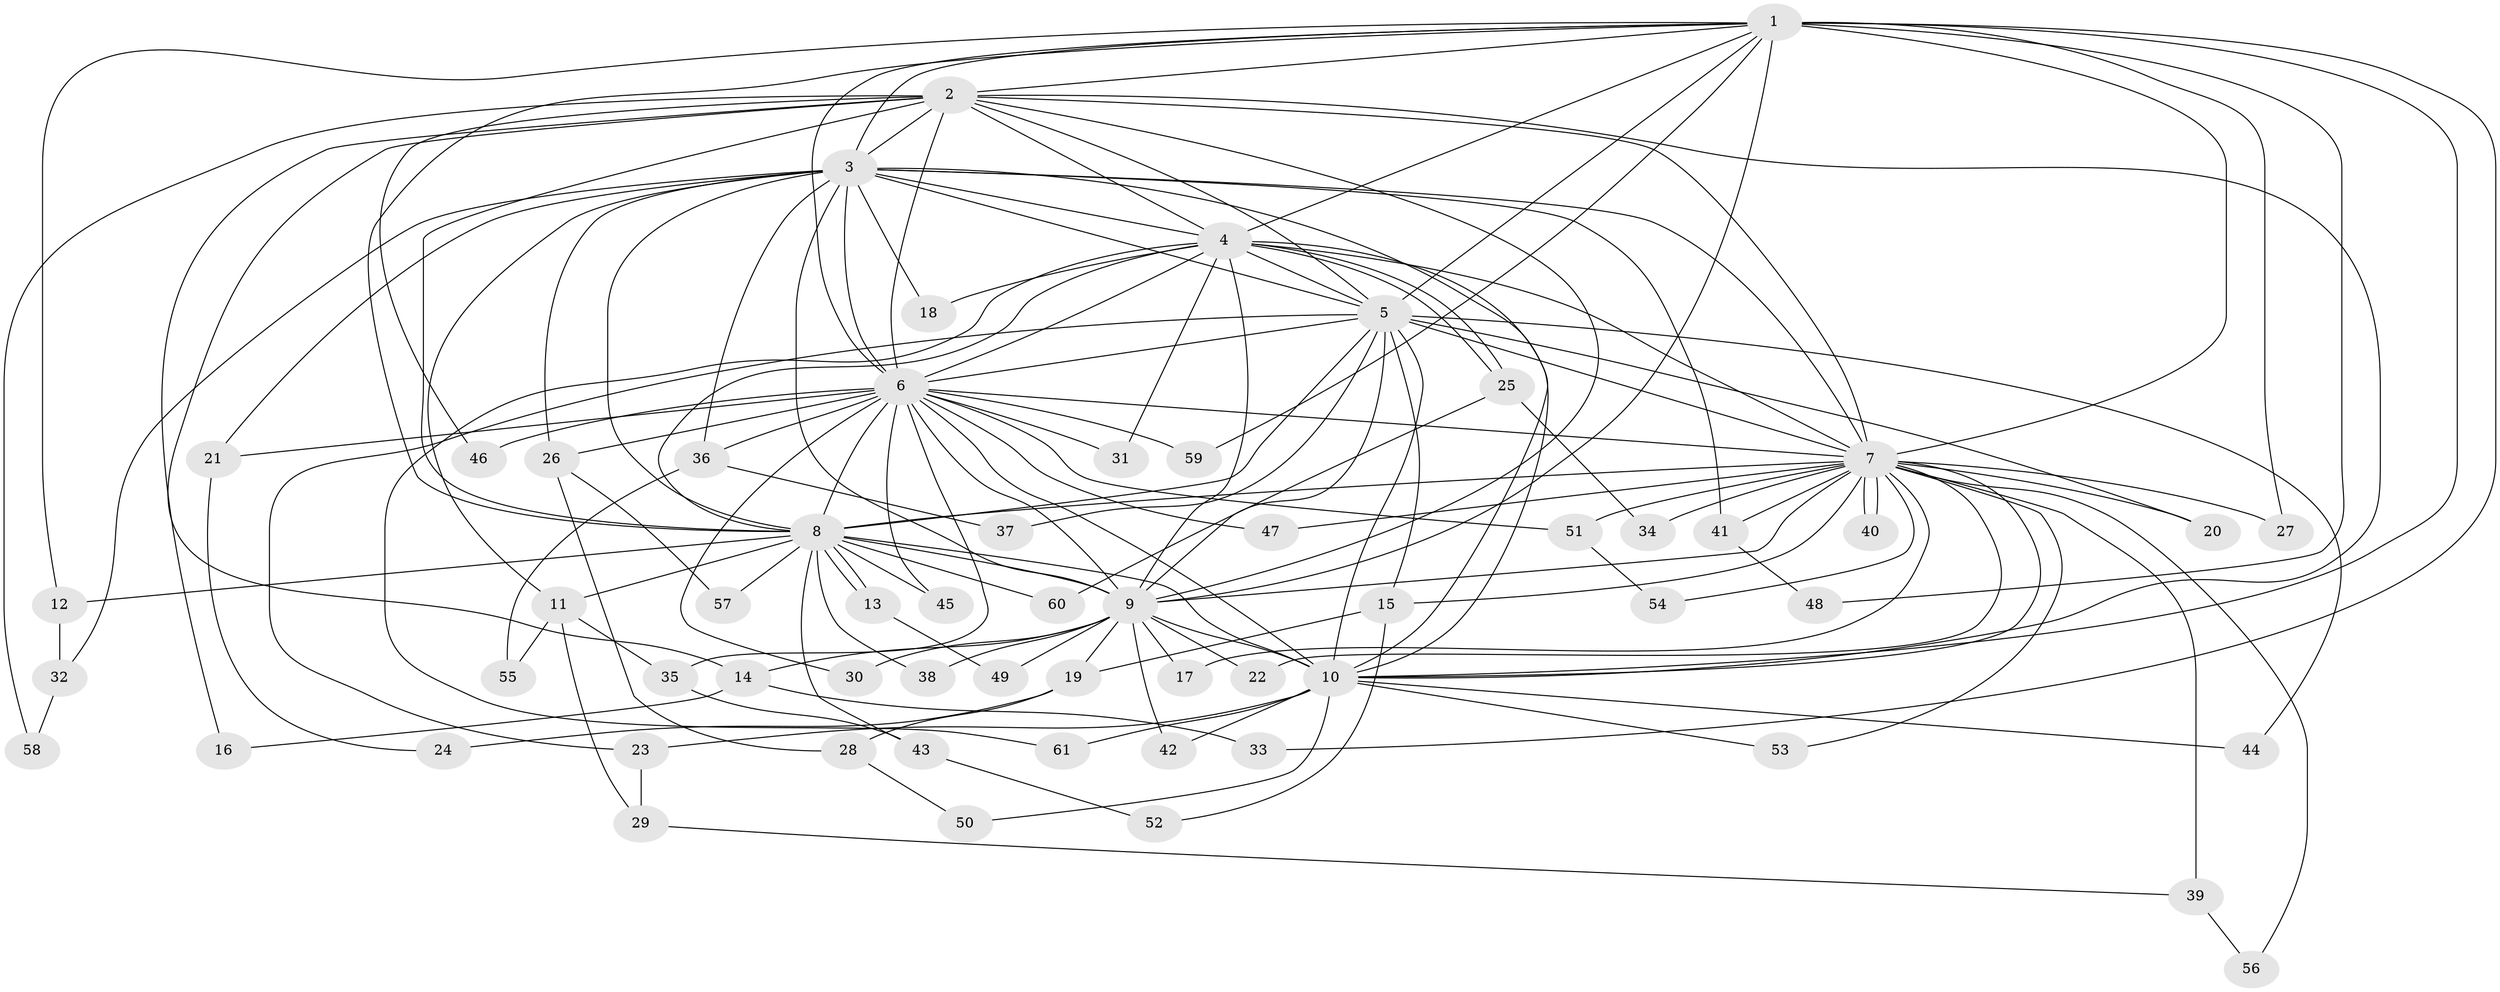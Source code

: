 // coarse degree distribution, {3: 0.24, 6: 0.08, 2: 0.32, 11: 0.08, 13: 0.04, 12: 0.04, 15: 0.04, 1: 0.04, 4: 0.04, 10: 0.04, 7: 0.04}
// Generated by graph-tools (version 1.1) at 2025/36/03/04/25 23:36:22]
// undirected, 61 vertices, 147 edges
graph export_dot {
  node [color=gray90,style=filled];
  1;
  2;
  3;
  4;
  5;
  6;
  7;
  8;
  9;
  10;
  11;
  12;
  13;
  14;
  15;
  16;
  17;
  18;
  19;
  20;
  21;
  22;
  23;
  24;
  25;
  26;
  27;
  28;
  29;
  30;
  31;
  32;
  33;
  34;
  35;
  36;
  37;
  38;
  39;
  40;
  41;
  42;
  43;
  44;
  45;
  46;
  47;
  48;
  49;
  50;
  51;
  52;
  53;
  54;
  55;
  56;
  57;
  58;
  59;
  60;
  61;
  1 -- 2;
  1 -- 3;
  1 -- 4;
  1 -- 5;
  1 -- 6;
  1 -- 7;
  1 -- 8;
  1 -- 9;
  1 -- 10;
  1 -- 12;
  1 -- 27;
  1 -- 33;
  1 -- 48;
  1 -- 59;
  2 -- 3;
  2 -- 4;
  2 -- 5;
  2 -- 6;
  2 -- 7;
  2 -- 8;
  2 -- 9;
  2 -- 10;
  2 -- 14;
  2 -- 16;
  2 -- 46;
  2 -- 58;
  3 -- 4;
  3 -- 5;
  3 -- 6;
  3 -- 7;
  3 -- 8;
  3 -- 9;
  3 -- 10;
  3 -- 11;
  3 -- 18;
  3 -- 21;
  3 -- 26;
  3 -- 32;
  3 -- 36;
  3 -- 41;
  4 -- 5;
  4 -- 6;
  4 -- 7;
  4 -- 8;
  4 -- 9;
  4 -- 10;
  4 -- 18;
  4 -- 25;
  4 -- 25;
  4 -- 31;
  4 -- 61;
  5 -- 6;
  5 -- 7;
  5 -- 8;
  5 -- 9;
  5 -- 10;
  5 -- 15;
  5 -- 20;
  5 -- 23;
  5 -- 37;
  5 -- 44;
  6 -- 7;
  6 -- 8;
  6 -- 9;
  6 -- 10;
  6 -- 21;
  6 -- 26;
  6 -- 30;
  6 -- 31;
  6 -- 35;
  6 -- 36;
  6 -- 45;
  6 -- 46;
  6 -- 47;
  6 -- 51;
  6 -- 59;
  7 -- 8;
  7 -- 9;
  7 -- 10;
  7 -- 15;
  7 -- 17;
  7 -- 20;
  7 -- 22;
  7 -- 27;
  7 -- 34;
  7 -- 39;
  7 -- 40;
  7 -- 40;
  7 -- 41;
  7 -- 47;
  7 -- 51;
  7 -- 53;
  7 -- 54;
  7 -- 56;
  8 -- 9;
  8 -- 10;
  8 -- 11;
  8 -- 12;
  8 -- 13;
  8 -- 13;
  8 -- 38;
  8 -- 43;
  8 -- 45;
  8 -- 57;
  8 -- 60;
  9 -- 10;
  9 -- 14;
  9 -- 17;
  9 -- 19;
  9 -- 22;
  9 -- 30;
  9 -- 38;
  9 -- 42;
  9 -- 49;
  10 -- 23;
  10 -- 42;
  10 -- 44;
  10 -- 50;
  10 -- 53;
  10 -- 61;
  11 -- 29;
  11 -- 35;
  11 -- 55;
  12 -- 32;
  13 -- 49;
  14 -- 16;
  14 -- 33;
  15 -- 19;
  15 -- 52;
  19 -- 24;
  19 -- 28;
  21 -- 24;
  23 -- 29;
  25 -- 34;
  25 -- 60;
  26 -- 28;
  26 -- 57;
  28 -- 50;
  29 -- 39;
  32 -- 58;
  35 -- 43;
  36 -- 37;
  36 -- 55;
  39 -- 56;
  41 -- 48;
  43 -- 52;
  51 -- 54;
}
